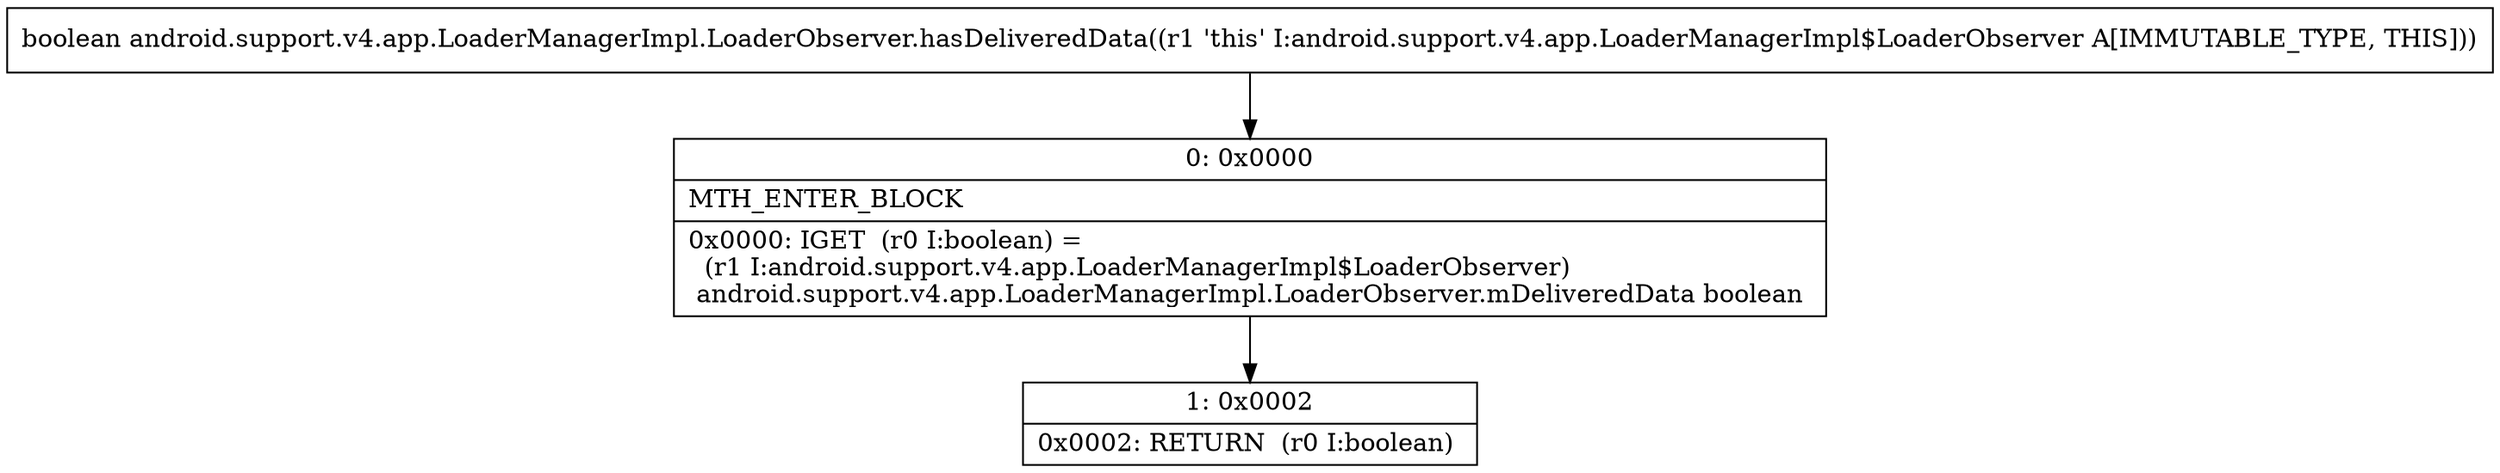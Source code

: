 digraph "CFG forandroid.support.v4.app.LoaderManagerImpl.LoaderObserver.hasDeliveredData()Z" {
Node_0 [shape=record,label="{0\:\ 0x0000|MTH_ENTER_BLOCK\l|0x0000: IGET  (r0 I:boolean) = \l  (r1 I:android.support.v4.app.LoaderManagerImpl$LoaderObserver)\l android.support.v4.app.LoaderManagerImpl.LoaderObserver.mDeliveredData boolean \l}"];
Node_1 [shape=record,label="{1\:\ 0x0002|0x0002: RETURN  (r0 I:boolean) \l}"];
MethodNode[shape=record,label="{boolean android.support.v4.app.LoaderManagerImpl.LoaderObserver.hasDeliveredData((r1 'this' I:android.support.v4.app.LoaderManagerImpl$LoaderObserver A[IMMUTABLE_TYPE, THIS])) }"];
MethodNode -> Node_0;
Node_0 -> Node_1;
}

